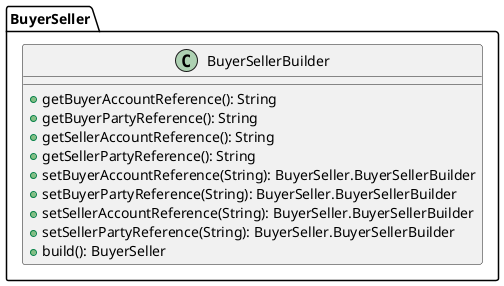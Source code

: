 @startuml

    class BuyerSeller.BuyerSellerBuilder [[BuyerSeller.BuyerSellerBuilder.html]] {
        +getBuyerAccountReference(): String
        +getBuyerPartyReference(): String
        +getSellerAccountReference(): String
        +getSellerPartyReference(): String
        +setBuyerAccountReference(String): BuyerSeller.BuyerSellerBuilder
        +setBuyerPartyReference(String): BuyerSeller.BuyerSellerBuilder
        +setSellerAccountReference(String): BuyerSeller.BuyerSellerBuilder
        +setSellerPartyReference(String): BuyerSeller.BuyerSellerBuilder
        +build(): BuyerSeller
    }

@enduml
